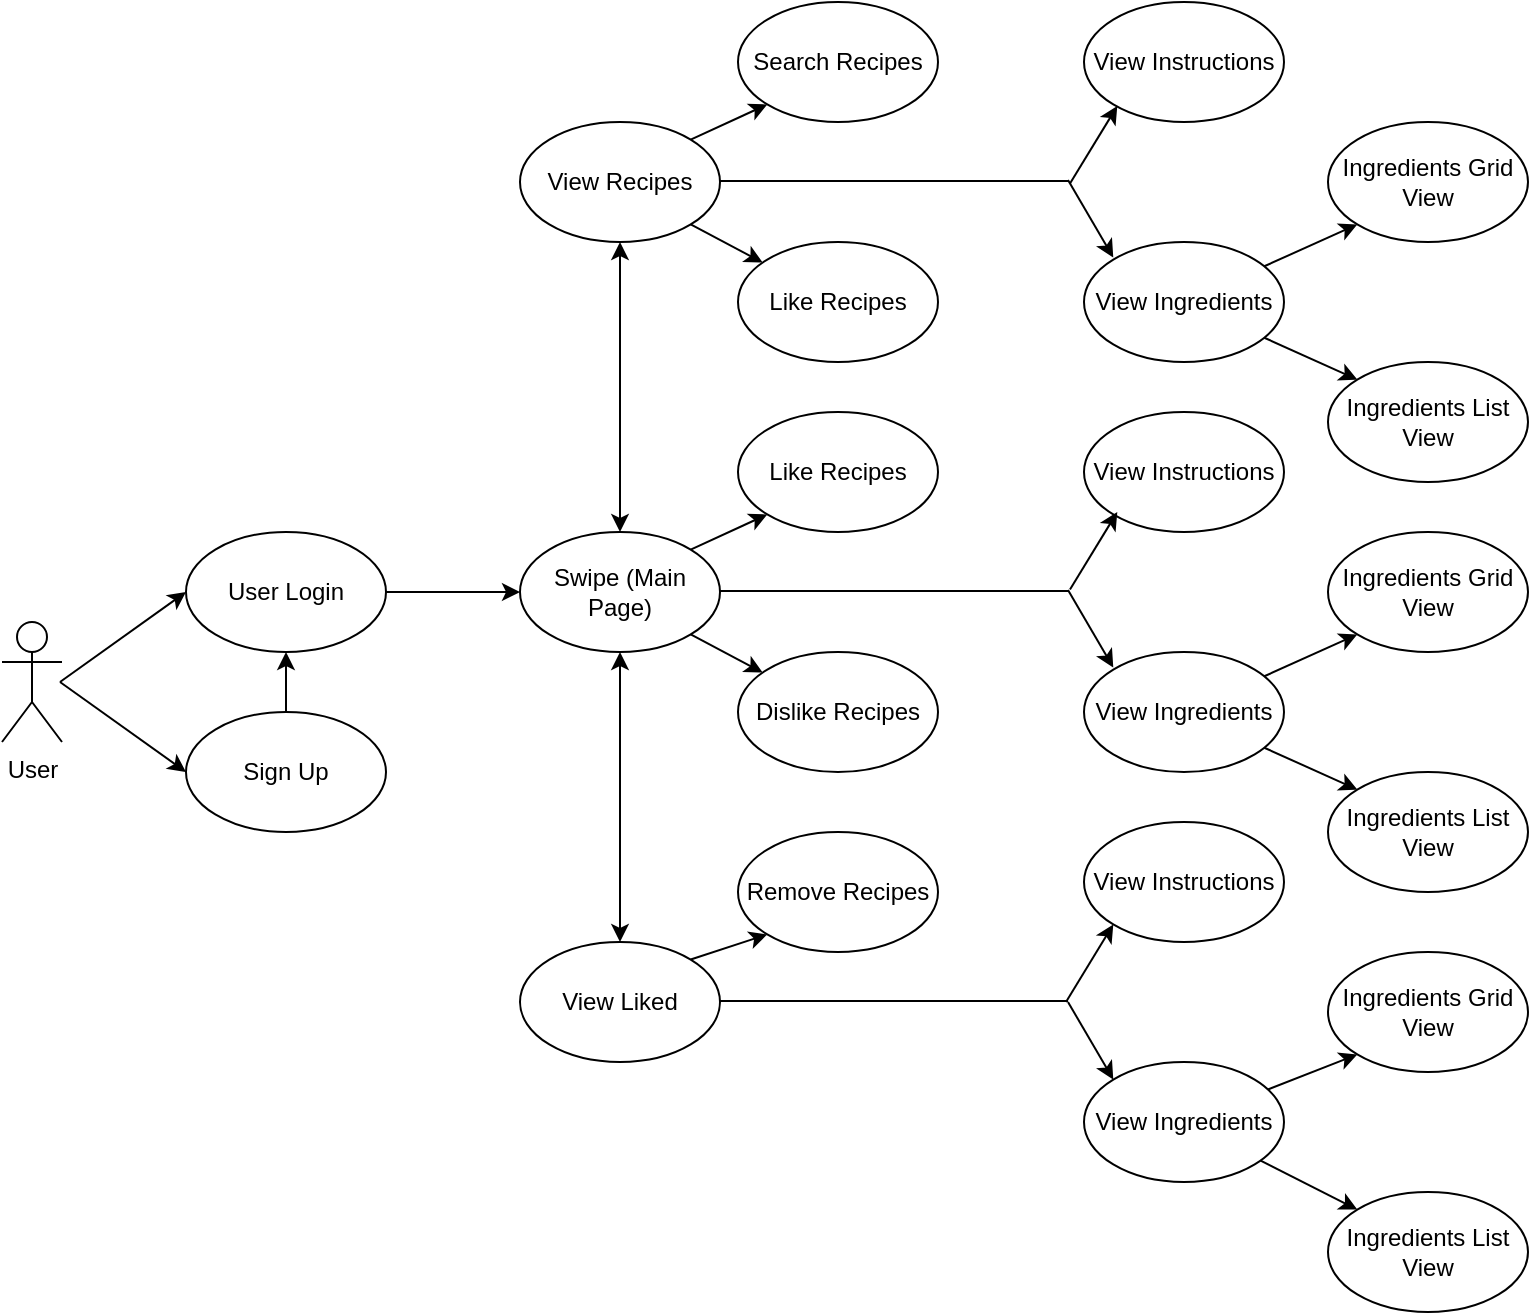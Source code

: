 <mxfile version="15.8.3" type="device"><diagram id="svxNC0dbaou0v5nqEp8Z" name="Page-1"><mxGraphModel dx="1422" dy="762" grid="0" gridSize="10" guides="1" tooltips="1" connect="1" arrows="1" fold="1" page="1" pageScale="1" pageWidth="850" pageHeight="1100" background="none" math="0" shadow="0"><root><mxCell id="0"/><mxCell id="1" parent="0"/><mxCell id="TnjG5bQRNe3WGddeD9W3-5" style="rounded=0;orthogonalLoop=1;jettySize=auto;html=1;entryX=0;entryY=0.5;entryDx=0;entryDy=0;" parent="1" target="TnjG5bQRNe3WGddeD9W3-3" edge="1"><mxGeometry relative="1" as="geometry"><mxPoint x="40" y="407" as="sourcePoint"/></mxGeometry></mxCell><mxCell id="TnjG5bQRNe3WGddeD9W3-6" style="rounded=0;orthogonalLoop=1;jettySize=auto;html=1;entryX=0;entryY=0.5;entryDx=0;entryDy=0;" parent="1" target="TnjG5bQRNe3WGddeD9W3-2" edge="1"><mxGeometry relative="1" as="geometry"><mxPoint x="40" y="407" as="sourcePoint"/></mxGeometry></mxCell><mxCell id="TnjG5bQRNe3WGddeD9W3-1" value="User" style="shape=umlActor;verticalLabelPosition=bottom;verticalAlign=top;html=1;outlineConnect=0;" parent="1" vertex="1"><mxGeometry x="11" y="377" width="30" height="60" as="geometry"/></mxCell><mxCell id="TnjG5bQRNe3WGddeD9W3-15" style="edgeStyle=none;rounded=0;orthogonalLoop=1;jettySize=auto;html=1;exitX=1;exitY=0.5;exitDx=0;exitDy=0;" parent="1" source="TnjG5bQRNe3WGddeD9W3-2" target="TnjG5bQRNe3WGddeD9W3-14" edge="1"><mxGeometry relative="1" as="geometry"/></mxCell><mxCell id="TnjG5bQRNe3WGddeD9W3-2" value="User Login" style="ellipse;whiteSpace=wrap;html=1;" parent="1" vertex="1"><mxGeometry x="103" y="332" width="100" height="60" as="geometry"/></mxCell><mxCell id="MZpZniqAHEOSAlnOQZrf-45" style="edgeStyle=none;rounded=0;orthogonalLoop=1;jettySize=auto;html=1;exitX=0.5;exitY=0;exitDx=0;exitDy=0;entryX=0.5;entryY=1;entryDx=0;entryDy=0;" edge="1" parent="1" source="TnjG5bQRNe3WGddeD9W3-3" target="TnjG5bQRNe3WGddeD9W3-2"><mxGeometry relative="1" as="geometry"/></mxCell><mxCell id="TnjG5bQRNe3WGddeD9W3-3" value="Sign Up" style="ellipse;whiteSpace=wrap;html=1;" parent="1" vertex="1"><mxGeometry x="103" y="422" width="100" height="60" as="geometry"/></mxCell><mxCell id="MZpZniqAHEOSAlnOQZrf-14" style="edgeStyle=none;rounded=0;orthogonalLoop=1;jettySize=auto;html=1;exitX=1;exitY=0;exitDx=0;exitDy=0;entryX=0;entryY=1;entryDx=0;entryDy=0;" edge="1" parent="1" source="TnjG5bQRNe3WGddeD9W3-12" target="MZpZniqAHEOSAlnOQZrf-6"><mxGeometry relative="1" as="geometry"/></mxCell><mxCell id="TnjG5bQRNe3WGddeD9W3-12" value="View Liked" style="ellipse;whiteSpace=wrap;html=1;" parent="1" vertex="1"><mxGeometry x="270" y="537" width="100" height="60" as="geometry"/></mxCell><mxCell id="MZpZniqAHEOSAlnOQZrf-10" style="rounded=0;orthogonalLoop=1;jettySize=auto;html=1;exitX=1;exitY=0;exitDx=0;exitDy=0;entryX=0;entryY=1;entryDx=0;entryDy=0;" edge="1" parent="1" source="TnjG5bQRNe3WGddeD9W3-13" target="MZpZniqAHEOSAlnOQZrf-1"><mxGeometry relative="1" as="geometry"/></mxCell><mxCell id="MZpZniqAHEOSAlnOQZrf-11" style="edgeStyle=none;rounded=0;orthogonalLoop=1;jettySize=auto;html=1;exitX=1;exitY=1;exitDx=0;exitDy=0;" edge="1" parent="1" source="TnjG5bQRNe3WGddeD9W3-13" target="MZpZniqAHEOSAlnOQZrf-3"><mxGeometry relative="1" as="geometry"/></mxCell><mxCell id="TnjG5bQRNe3WGddeD9W3-13" value="View Recipes" style="ellipse;whiteSpace=wrap;html=1;" parent="1" vertex="1"><mxGeometry x="270" y="127" width="100" height="60" as="geometry"/></mxCell><mxCell id="MZpZniqAHEOSAlnOQZrf-12" style="edgeStyle=none;rounded=0;orthogonalLoop=1;jettySize=auto;html=1;exitX=1;exitY=0;exitDx=0;exitDy=0;entryX=0;entryY=1;entryDx=0;entryDy=0;" edge="1" parent="1" source="TnjG5bQRNe3WGddeD9W3-14" target="MZpZniqAHEOSAlnOQZrf-4"><mxGeometry relative="1" as="geometry"/></mxCell><mxCell id="MZpZniqAHEOSAlnOQZrf-13" style="edgeStyle=none;rounded=0;orthogonalLoop=1;jettySize=auto;html=1;exitX=1;exitY=1;exitDx=0;exitDy=0;" edge="1" parent="1" source="TnjG5bQRNe3WGddeD9W3-14" target="MZpZniqAHEOSAlnOQZrf-2"><mxGeometry relative="1" as="geometry"/></mxCell><mxCell id="TnjG5bQRNe3WGddeD9W3-14" value="Swipe (Main Page)" style="ellipse;whiteSpace=wrap;html=1;" parent="1" vertex="1"><mxGeometry x="270" y="332" width="100" height="60" as="geometry"/></mxCell><mxCell id="MZpZniqAHEOSAlnOQZrf-1" value="Search Recipes" style="ellipse;whiteSpace=wrap;html=1;" vertex="1" parent="1"><mxGeometry x="379" y="67" width="100" height="60" as="geometry"/></mxCell><mxCell id="MZpZniqAHEOSAlnOQZrf-2" value="Dislike Recipes" style="ellipse;whiteSpace=wrap;html=1;" vertex="1" parent="1"><mxGeometry x="379" y="392" width="100" height="60" as="geometry"/></mxCell><mxCell id="MZpZniqAHEOSAlnOQZrf-3" value="Like Recipes" style="ellipse;whiteSpace=wrap;html=1;" vertex="1" parent="1"><mxGeometry x="379" y="187" width="100" height="60" as="geometry"/></mxCell><mxCell id="MZpZniqAHEOSAlnOQZrf-4" value="Like Recipes" style="ellipse;whiteSpace=wrap;html=1;" vertex="1" parent="1"><mxGeometry x="379" y="272" width="100" height="60" as="geometry"/></mxCell><mxCell id="MZpZniqAHEOSAlnOQZrf-6" value="Remove Recipes" style="ellipse;whiteSpace=wrap;html=1;" vertex="1" parent="1"><mxGeometry x="379" y="482" width="100" height="60" as="geometry"/></mxCell><mxCell id="MZpZniqAHEOSAlnOQZrf-7" value="" style="endArrow=none;html=1;rounded=0;" edge="1" parent="1"><mxGeometry width="50" height="50" relative="1" as="geometry"><mxPoint x="370" y="361.5" as="sourcePoint"/><mxPoint x="544" y="361.5" as="targetPoint"/></mxGeometry></mxCell><mxCell id="MZpZniqAHEOSAlnOQZrf-8" value="" style="endArrow=none;html=1;rounded=0;" edge="1" parent="1"><mxGeometry width="50" height="50" relative="1" as="geometry"><mxPoint x="370" y="156.5" as="sourcePoint"/><mxPoint x="544" y="156.5" as="targetPoint"/></mxGeometry></mxCell><mxCell id="MZpZniqAHEOSAlnOQZrf-9" value="" style="endArrow=none;html=1;rounded=0;" edge="1" parent="1"><mxGeometry width="50" height="50" relative="1" as="geometry"><mxPoint x="370" y="566.5" as="sourcePoint"/><mxPoint x="544" y="566.5" as="targetPoint"/></mxGeometry></mxCell><mxCell id="MZpZniqAHEOSAlnOQZrf-15" value="" style="endArrow=classic;startArrow=classic;html=1;rounded=0;entryX=0.5;entryY=1;entryDx=0;entryDy=0;exitX=0.5;exitY=0;exitDx=0;exitDy=0;" edge="1" parent="1" source="TnjG5bQRNe3WGddeD9W3-14" target="TnjG5bQRNe3WGddeD9W3-13"><mxGeometry width="50" height="50" relative="1" as="geometry"><mxPoint x="399" y="341" as="sourcePoint"/><mxPoint x="449" y="291" as="targetPoint"/></mxGeometry></mxCell><mxCell id="MZpZniqAHEOSAlnOQZrf-16" value="" style="endArrow=classic;startArrow=classic;html=1;rounded=0;entryX=0.5;entryY=1;entryDx=0;entryDy=0;exitX=0.5;exitY=0;exitDx=0;exitDy=0;" edge="1" parent="1" source="TnjG5bQRNe3WGddeD9W3-12" target="TnjG5bQRNe3WGddeD9W3-14"><mxGeometry width="50" height="50" relative="1" as="geometry"><mxPoint x="264" y="482" as="sourcePoint"/><mxPoint x="314" y="432" as="targetPoint"/></mxGeometry></mxCell><mxCell id="MZpZniqAHEOSAlnOQZrf-41" style="edgeStyle=none;rounded=0;orthogonalLoop=1;jettySize=auto;html=1;entryX=0;entryY=1;entryDx=0;entryDy=0;" edge="1" parent="1" source="MZpZniqAHEOSAlnOQZrf-17" target="MZpZniqAHEOSAlnOQZrf-37"><mxGeometry relative="1" as="geometry"/></mxCell><mxCell id="MZpZniqAHEOSAlnOQZrf-42" style="edgeStyle=none;rounded=0;orthogonalLoop=1;jettySize=auto;html=1;entryX=0;entryY=0;entryDx=0;entryDy=0;" edge="1" parent="1" source="MZpZniqAHEOSAlnOQZrf-17" target="MZpZniqAHEOSAlnOQZrf-38"><mxGeometry relative="1" as="geometry"/></mxCell><mxCell id="MZpZniqAHEOSAlnOQZrf-17" value="View Ingredients" style="ellipse;whiteSpace=wrap;html=1;" vertex="1" parent="1"><mxGeometry x="552" y="392" width="100" height="60" as="geometry"/></mxCell><mxCell id="MZpZniqAHEOSAlnOQZrf-18" value="View Instructions" style="ellipse;whiteSpace=wrap;html=1;" vertex="1" parent="1"><mxGeometry x="552" y="272" width="100" height="60" as="geometry"/></mxCell><mxCell id="MZpZniqAHEOSAlnOQZrf-35" style="edgeStyle=none;rounded=0;orthogonalLoop=1;jettySize=auto;html=1;entryX=0;entryY=1;entryDx=0;entryDy=0;" edge="1" parent="1" source="MZpZniqAHEOSAlnOQZrf-19" target="MZpZniqAHEOSAlnOQZrf-33"><mxGeometry relative="1" as="geometry"/></mxCell><mxCell id="MZpZniqAHEOSAlnOQZrf-36" style="edgeStyle=none;rounded=0;orthogonalLoop=1;jettySize=auto;html=1;entryX=0;entryY=0;entryDx=0;entryDy=0;" edge="1" parent="1" source="MZpZniqAHEOSAlnOQZrf-19" target="MZpZniqAHEOSAlnOQZrf-34"><mxGeometry relative="1" as="geometry"/></mxCell><mxCell id="MZpZniqAHEOSAlnOQZrf-19" value="View Ingredients" style="ellipse;whiteSpace=wrap;html=1;" vertex="1" parent="1"><mxGeometry x="552" y="187" width="100" height="60" as="geometry"/></mxCell><mxCell id="MZpZniqAHEOSAlnOQZrf-20" value="View Instructions" style="ellipse;whiteSpace=wrap;html=1;" vertex="1" parent="1"><mxGeometry x="552" y="67" width="100" height="60" as="geometry"/></mxCell><mxCell id="MZpZniqAHEOSAlnOQZrf-43" style="edgeStyle=none;rounded=0;orthogonalLoop=1;jettySize=auto;html=1;entryX=0;entryY=1;entryDx=0;entryDy=0;" edge="1" parent="1" source="MZpZniqAHEOSAlnOQZrf-24" target="MZpZniqAHEOSAlnOQZrf-39"><mxGeometry relative="1" as="geometry"/></mxCell><mxCell id="MZpZniqAHEOSAlnOQZrf-44" style="edgeStyle=none;rounded=0;orthogonalLoop=1;jettySize=auto;html=1;entryX=0;entryY=0;entryDx=0;entryDy=0;" edge="1" parent="1" source="MZpZniqAHEOSAlnOQZrf-24" target="MZpZniqAHEOSAlnOQZrf-40"><mxGeometry relative="1" as="geometry"/></mxCell><mxCell id="MZpZniqAHEOSAlnOQZrf-24" value="View Ingredients" style="ellipse;whiteSpace=wrap;html=1;" vertex="1" parent="1"><mxGeometry x="552" y="597" width="100" height="60" as="geometry"/></mxCell><mxCell id="MZpZniqAHEOSAlnOQZrf-25" value="View Instructions" style="ellipse;whiteSpace=wrap;html=1;" vertex="1" parent="1"><mxGeometry x="552" y="477" width="100" height="60" as="geometry"/></mxCell><mxCell id="MZpZniqAHEOSAlnOQZrf-27" value="" style="endArrow=classic;html=1;rounded=0;entryX=0;entryY=1;entryDx=0;entryDy=0;" edge="1" parent="1" target="MZpZniqAHEOSAlnOQZrf-25"><mxGeometry width="50" height="50" relative="1" as="geometry"><mxPoint x="543" y="567" as="sourcePoint"/><mxPoint x="593" y="517" as="targetPoint"/></mxGeometry></mxCell><mxCell id="MZpZniqAHEOSAlnOQZrf-28" value="" style="endArrow=classic;html=1;rounded=0;entryX=0;entryY=0;entryDx=0;entryDy=0;" edge="1" parent="1" target="MZpZniqAHEOSAlnOQZrf-24"><mxGeometry width="50" height="50" relative="1" as="geometry"><mxPoint x="544" y="567" as="sourcePoint"/><mxPoint x="594" y="517" as="targetPoint"/></mxGeometry></mxCell><mxCell id="MZpZniqAHEOSAlnOQZrf-29" value="" style="endArrow=classic;html=1;rounded=0;entryX=0;entryY=0;entryDx=0;entryDy=0;" edge="1" parent="1"><mxGeometry width="50" height="50" relative="1" as="geometry"><mxPoint x="544" y="361" as="sourcePoint"/><mxPoint x="566.645" y="399.787" as="targetPoint"/></mxGeometry></mxCell><mxCell id="MZpZniqAHEOSAlnOQZrf-30" value="" style="endArrow=classic;html=1;rounded=0;entryX=0;entryY=0;entryDx=0;entryDy=0;" edge="1" parent="1"><mxGeometry width="50" height="50" relative="1" as="geometry"><mxPoint x="544" y="156" as="sourcePoint"/><mxPoint x="566.645" y="194.787" as="targetPoint"/></mxGeometry></mxCell><mxCell id="MZpZniqAHEOSAlnOQZrf-31" value="" style="endArrow=classic;html=1;rounded=0;entryX=0;entryY=1;entryDx=0;entryDy=0;" edge="1" parent="1"><mxGeometry width="50" height="50" relative="1" as="geometry"><mxPoint x="545" y="360.79" as="sourcePoint"/><mxPoint x="568.645" y="322.003" as="targetPoint"/></mxGeometry></mxCell><mxCell id="MZpZniqAHEOSAlnOQZrf-32" value="" style="endArrow=classic;html=1;rounded=0;entryX=0;entryY=1;entryDx=0;entryDy=0;" edge="1" parent="1"><mxGeometry width="50" height="50" relative="1" as="geometry"><mxPoint x="545" y="157.79" as="sourcePoint"/><mxPoint x="568.645" y="119.003" as="targetPoint"/></mxGeometry></mxCell><mxCell id="MZpZniqAHEOSAlnOQZrf-33" value="Ingredients Grid View" style="ellipse;whiteSpace=wrap;html=1;" vertex="1" parent="1"><mxGeometry x="674" y="127" width="100" height="60" as="geometry"/></mxCell><mxCell id="MZpZniqAHEOSAlnOQZrf-34" value="Ingredients List View" style="ellipse;whiteSpace=wrap;html=1;" vertex="1" parent="1"><mxGeometry x="674" y="247" width="100" height="60" as="geometry"/></mxCell><mxCell id="MZpZniqAHEOSAlnOQZrf-37" value="Ingredients Grid View" style="ellipse;whiteSpace=wrap;html=1;" vertex="1" parent="1"><mxGeometry x="674" y="332" width="100" height="60" as="geometry"/></mxCell><mxCell id="MZpZniqAHEOSAlnOQZrf-38" value="Ingredients List View" style="ellipse;whiteSpace=wrap;html=1;" vertex="1" parent="1"><mxGeometry x="674" y="452" width="100" height="60" as="geometry"/></mxCell><mxCell id="MZpZniqAHEOSAlnOQZrf-39" value="Ingredients Grid View" style="ellipse;whiteSpace=wrap;html=1;" vertex="1" parent="1"><mxGeometry x="674" y="542" width="100" height="60" as="geometry"/></mxCell><mxCell id="MZpZniqAHEOSAlnOQZrf-40" value="Ingredients List View" style="ellipse;whiteSpace=wrap;html=1;" vertex="1" parent="1"><mxGeometry x="674" y="662" width="100" height="60" as="geometry"/></mxCell></root></mxGraphModel></diagram></mxfile>